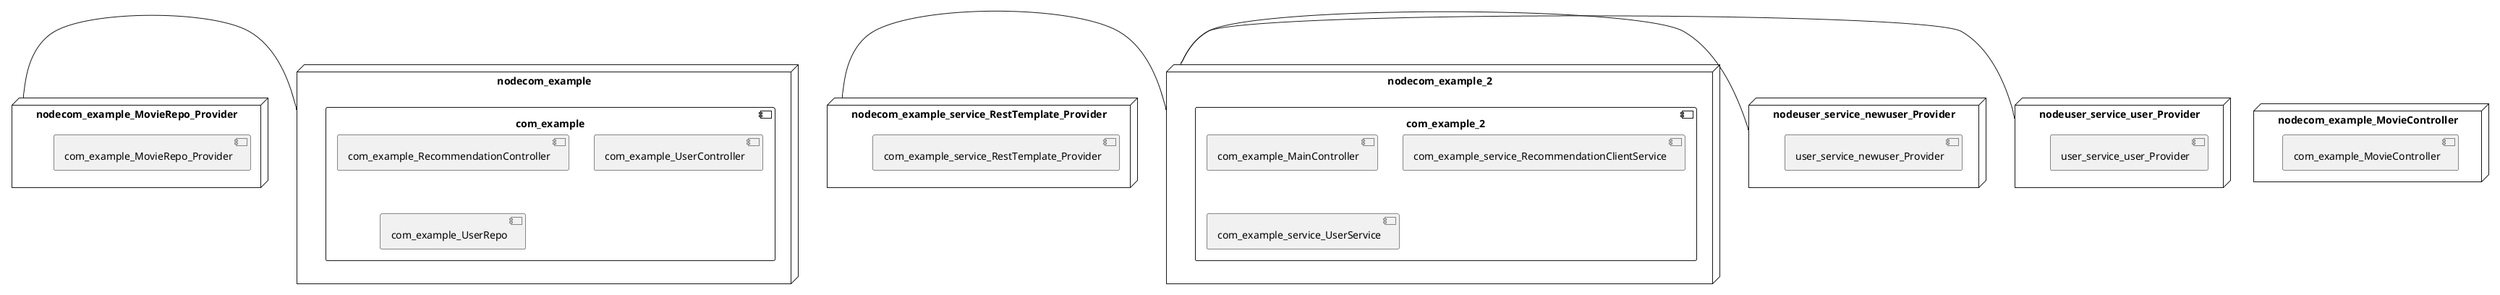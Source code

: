 @startuml
skinparam fixCircleLabelOverlapping true
skinparam componentStyle uml2
node nodecom_example {
component com_example {
[com_example_RecommendationController] [[mdeket-spring-cloud-movie-recommendation.system#_9QyohTKYEe-V9tDXVKu8_A]]
[com_example_UserController] [[mdeket-spring-cloud-movie-recommendation.system#_9QyohTKYEe-V9tDXVKu8_A]]
[com_example_UserRepo] [[mdeket-spring-cloud-movie-recommendation.system#_9QyohTKYEe-V9tDXVKu8_A]]
}
}
node nodecom_example_2 {
component com_example_2 {
[com_example_MainController] [[mdeket-spring-cloud-movie-recommendation.system#_9QyohTKYEe-V9tDXVKu8_A]]
[com_example_service_RecommendationClientService] [[mdeket-spring-cloud-movie-recommendation.system#_9QyohTKYEe-V9tDXVKu8_A]]
[com_example_service_UserService] [[mdeket-spring-cloud-movie-recommendation.system#_9QyohTKYEe-V9tDXVKu8_A]]
}
}
node nodecom_example_MovieController {
[com_example_MovieController] [[mdeket-spring-cloud-movie-recommendation.system#_9QyohTKYEe-V9tDXVKu8_A]]
}
node nodecom_example_MovieRepo_Provider {
[com_example_MovieRepo_Provider] [[mdeket-spring-cloud-movie-recommendation.system#_9QyohTKYEe-V9tDXVKu8_A]]
}
node nodecom_example_service_RestTemplate_Provider {
[com_example_service_RestTemplate_Provider] [[mdeket-spring-cloud-movie-recommendation.system#_9QyohTKYEe-V9tDXVKu8_A]]
}
node nodeuser_service_newuser_Provider {
[user_service_newuser_Provider] [[mdeket-spring-cloud-movie-recommendation.system#_9QyohTKYEe-V9tDXVKu8_A]]
}
node nodeuser_service_user_Provider {
[user_service_user_Provider] [[mdeket-spring-cloud-movie-recommendation.system#_9QyohTKYEe-V9tDXVKu8_A]]
}
[nodecom_example_MovieRepo_Provider] - [nodecom_example]
[nodecom_example_service_RestTemplate_Provider] - [nodecom_example_2]
[nodeuser_service_newuser_Provider] - [nodecom_example_2]
[nodeuser_service_user_Provider] - [nodecom_example_2]

@enduml
